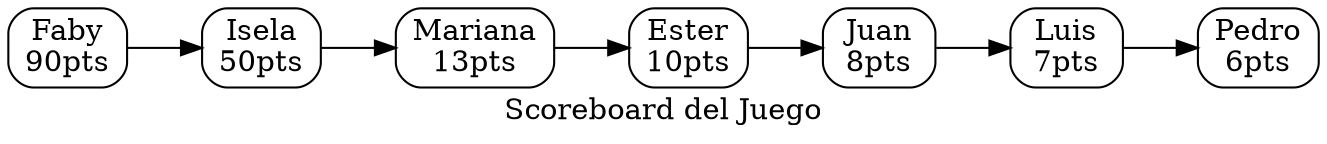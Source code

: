 digraph ScoreBoardGeneral{
rankdir=LR;
node[style=rounded,shape=box];
label="Scoreboard del Juego";
node0[label="Faby
90pts"]; 
node0->node1; 
node1[label="Isela
50pts"]; 
node1->node2; 
node2[label="Mariana
13pts"]; 
node2->node3; 
node3[label="Ester
10pts"]; 
node3->node4; 
node4[label="Juan
8pts"]; 
node4->node5; 
node5[label="Luis
7pts"]; 
node5->node6; 
node6[label="Pedro
6pts"]; 
}